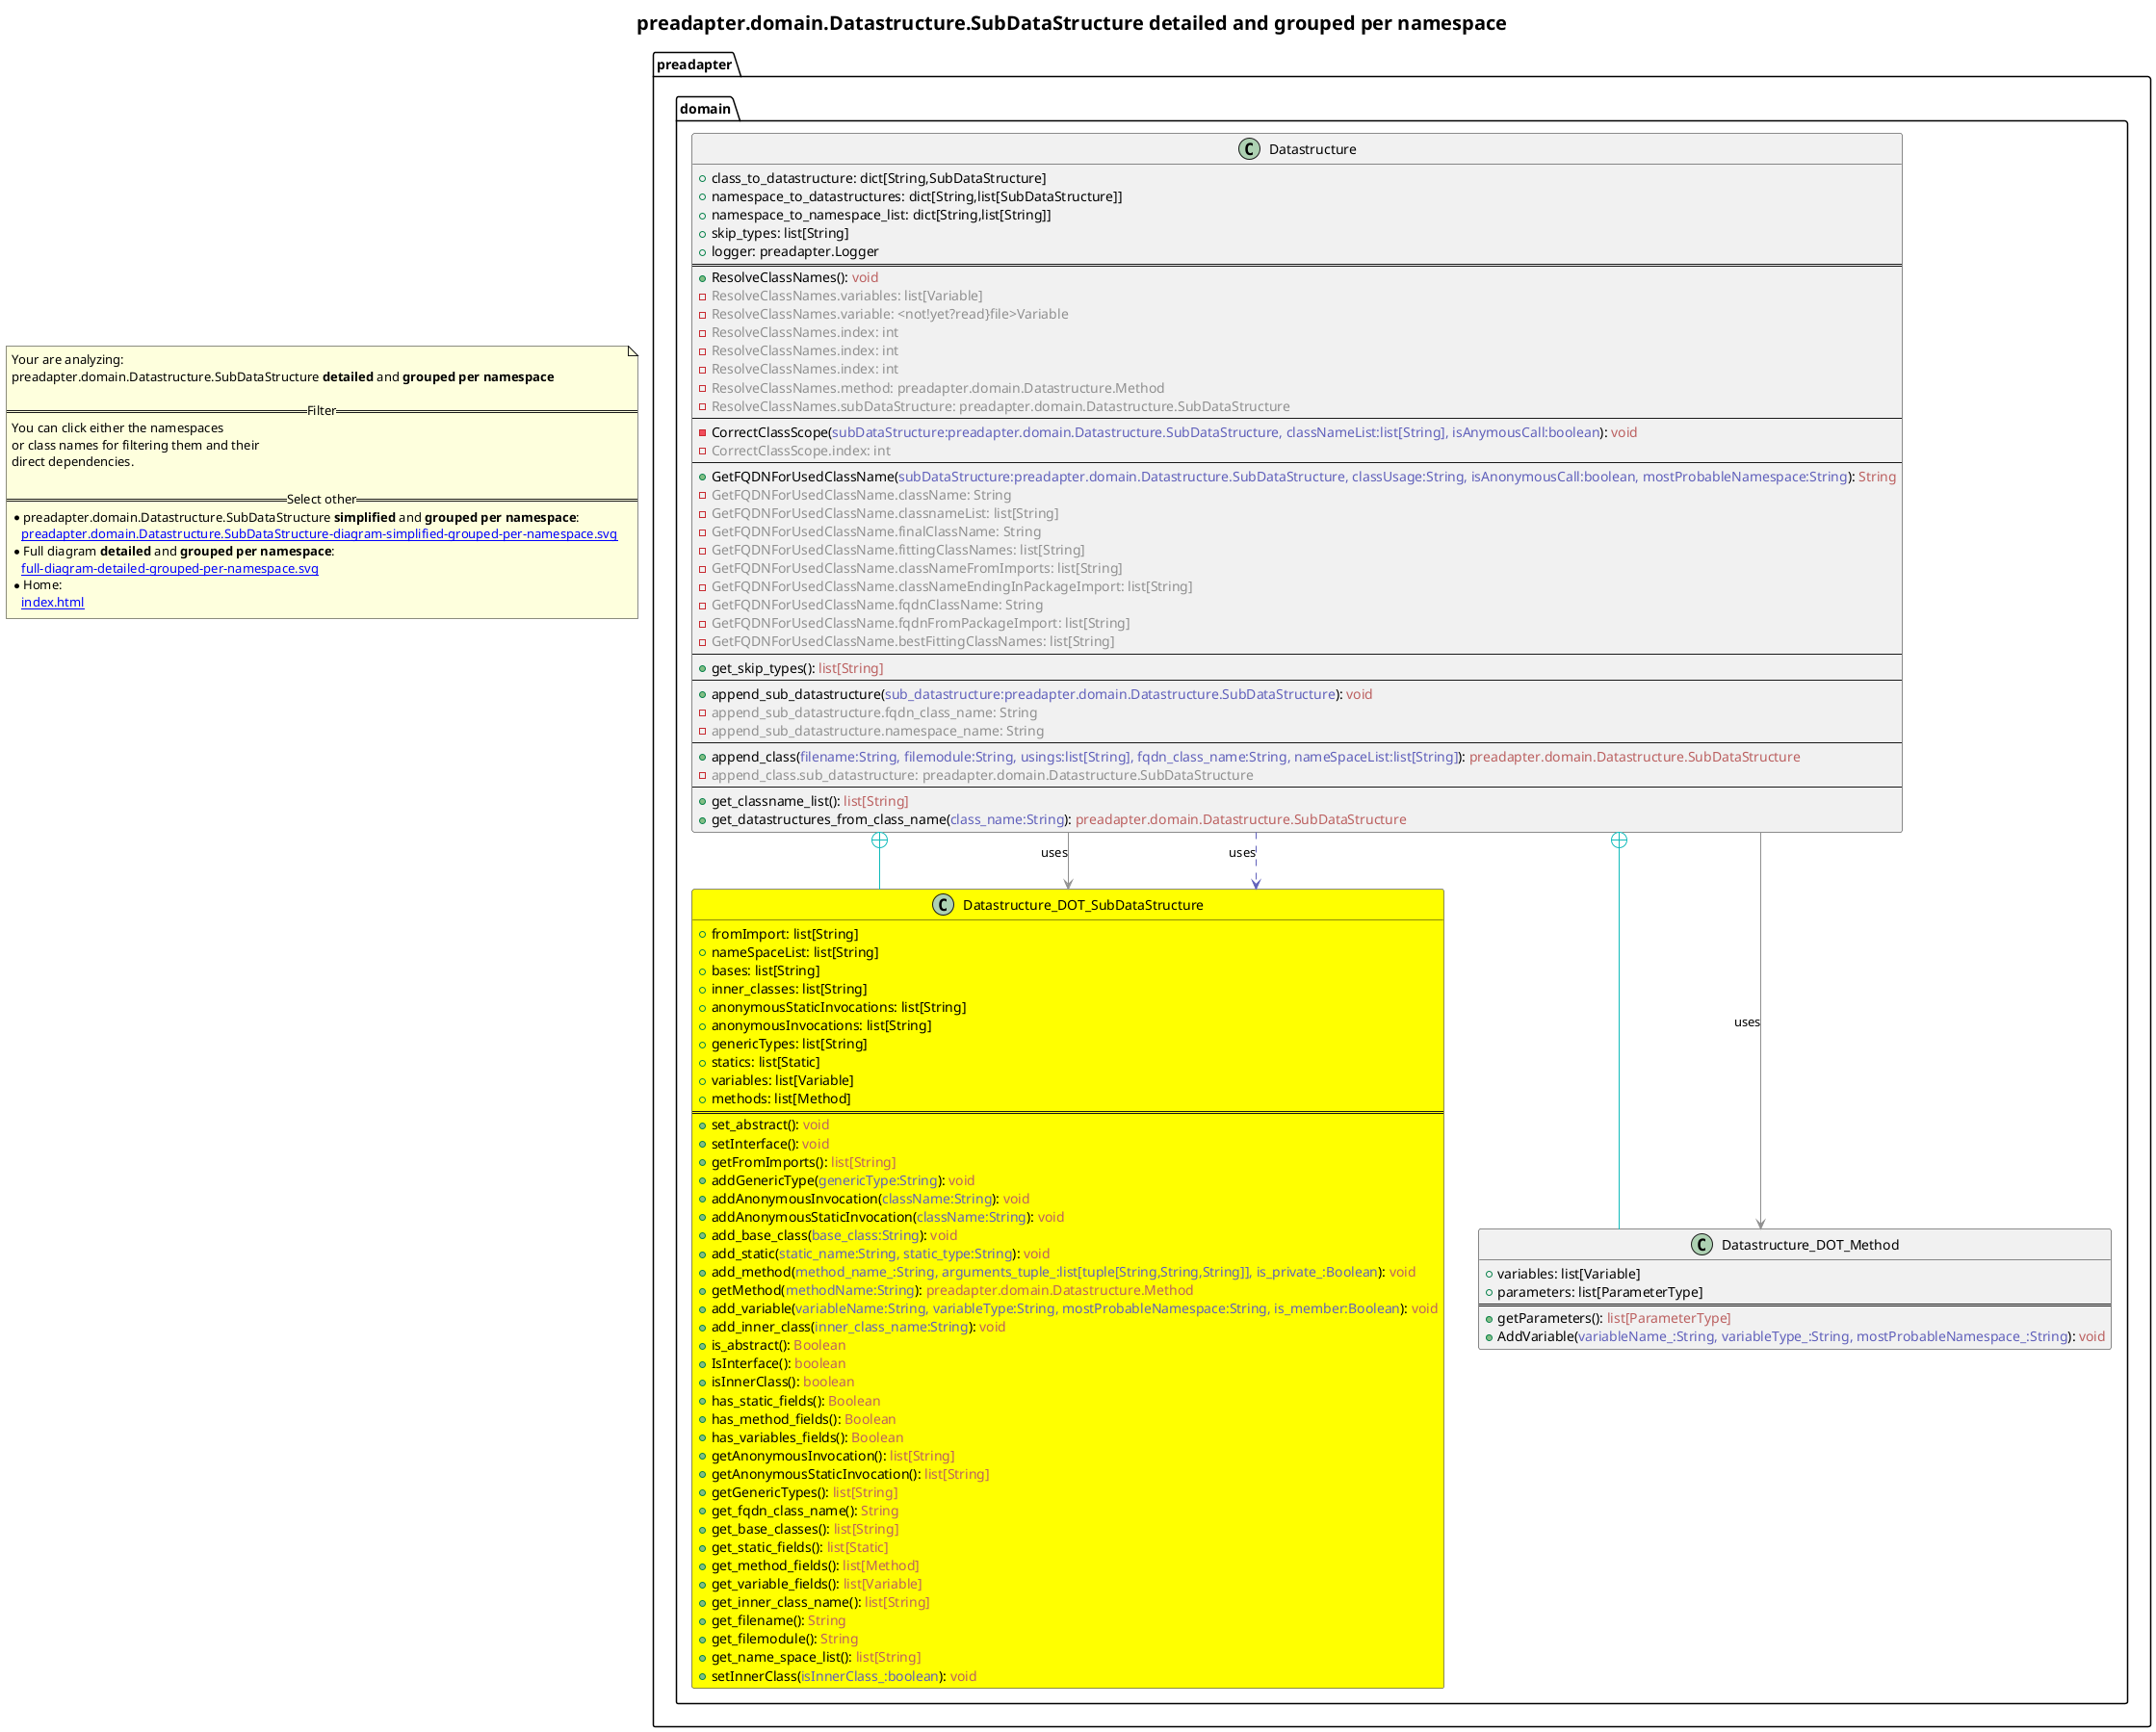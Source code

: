 @startuml
skinparam linetype ortho
title <size:20>preadapter.domain.Datastructure.SubDataStructure **detailed** and **grouped per namespace**</size>
note "Your are analyzing:\npreadapter.domain.Datastructure.SubDataStructure **detailed** and **grouped per namespace**\n\n==Filter==\nYou can click either the namespaces \nor class names for filtering them and their\ndirect dependencies.\n\n==Select other==\n* preadapter.domain.Datastructure.SubDataStructure **simplified** and **grouped per namespace**:\n   [[preadapter.domain.Datastructure.SubDataStructure-diagram-simplified-grouped-per-namespace.svg]]\n* Full diagram **detailed** and **grouped per namespace**:\n   [[full-diagram-detailed-grouped-per-namespace.svg]]\n* Home:\n   [[index.html]]" as FloatingNote
namespace preadapter [[preadapter-diagram-detailed-grouped-per-namespace.svg]] {
namespace preadapter.domain [[preadapter.domain-diagram-detailed-grouped-per-namespace.svg]] {
  class preadapter.domain.Datastructure_DOT_SubDataStructure [[preadapter.domain.Datastructure.SubDataStructure-diagram-detailed-grouped-per-namespace.svg]] #yellow {
    + fromImport: list[String]
    + nameSpaceList: list[String]
    + bases: list[String]
    + inner_classes: list[String]
    + anonymousStaticInvocations: list[String]
    + anonymousInvocations: list[String]
    + genericTypes: list[String]
    + statics: list[Static]
    + variables: list[Variable]
    + methods: list[Method]
==
    + set_abstract(<font color="6060BB"></font>): <font color="BB6060">void</font>
    + setInterface(<font color="6060BB"></font>): <font color="BB6060">void</font>
    + getFromImports(<font color="6060BB"></font>): <font color="BB6060">list[String]</font>
    + addGenericType(<font color="6060BB">genericType:String</font>): <font color="BB6060">void</font>
    + addAnonymousInvocation(<font color="6060BB">className:String</font>): <font color="BB6060">void</font>
    + addAnonymousStaticInvocation(<font color="6060BB">className:String</font>): <font color="BB6060">void</font>
    + add_base_class(<font color="6060BB">base_class:String</font>): <font color="BB6060">void</font>
    + add_static(<font color="6060BB">static_name:String, static_type:String</font>): <font color="BB6060">void</font>
    + add_method(<font color="6060BB">method_name_:String, arguments_tuple_:list[tuple[String,String,String]], is_private_:Boolean</font>): <font color="BB6060">void</font>
    + getMethod(<font color="6060BB">methodName:String</font>): <font color="BB6060">preadapter.domain.Datastructure.Method</font>
    + add_variable(<font color="6060BB">variableName:String, variableType:String, mostProbableNamespace:String, is_member:Boolean</font>): <font color="BB6060">void</font>
    + add_inner_class(<font color="6060BB">inner_class_name:String</font>): <font color="BB6060">void</font>
    + is_abstract(<font color="6060BB"></font>): <font color="BB6060">Boolean</font>
    + IsInterface(<font color="6060BB"></font>): <font color="BB6060">boolean</font>
    + isInnerClass(<font color="6060BB"></font>): <font color="BB6060">boolean</font>
    + has_static_fields(<font color="6060BB"></font>): <font color="BB6060">Boolean</font>
    + has_method_fields(<font color="6060BB"></font>): <font color="BB6060">Boolean</font>
    + has_variables_fields(<font color="6060BB"></font>): <font color="BB6060">Boolean</font>
    + getAnonymousInvocation(<font color="6060BB"></font>): <font color="BB6060">list[String]</font>
    + getAnonymousStaticInvocation(<font color="6060BB"></font>): <font color="BB6060">list[String]</font>
    + getGenericTypes(<font color="6060BB"></font>): <font color="BB6060">list[String]</font>
    + get_fqdn_class_name(<font color="6060BB"></font>): <font color="BB6060">String</font>
    + get_base_classes(<font color="6060BB"></font>): <font color="BB6060">list[String]</font>
    + get_static_fields(<font color="6060BB"></font>): <font color="BB6060">list[Static]</font>
    + get_method_fields(<font color="6060BB"></font>): <font color="BB6060">list[Method]</font>
    + get_variable_fields(<font color="6060BB"></font>): <font color="BB6060">list[Variable]</font>
    + get_inner_class_name(<font color="6060BB"></font>): <font color="BB6060">list[String]</font>
    + get_filename(<font color="6060BB"></font>): <font color="BB6060">String</font>
    + get_filemodule(<font color="6060BB"></font>): <font color="BB6060">String</font>
    + get_name_space_list(<font color="6060BB"></font>): <font color="BB6060">list[String]</font>
    + setInnerClass(<font color="6060BB">isInnerClass_:boolean</font>): <font color="BB6060">void</font>
  }
  class preadapter.domain.Datastructure_DOT_Method [[preadapter.domain.Datastructure.Method-diagram-detailed-grouped-per-namespace.svg]]  {
    + variables: list[Variable]
    + parameters: list[ParameterType]
==
    + getParameters(<font color="6060BB"></font>): <font color="BB6060">list[ParameterType]</font>
    + AddVariable(<font color="6060BB">variableName_:String, variableType_:String, mostProbableNamespace_:String</font>): <font color="BB6060">void</font>
  }
  class preadapter.domain.Datastructure [[preadapter.domain.Datastructure-diagram-detailed-grouped-per-namespace.svg]]  {
    + class_to_datastructure: dict[String,SubDataStructure]
    + namespace_to_datastructures: dict[String,list[SubDataStructure]]
    + namespace_to_namespace_list: dict[String,list[String]]
    + skip_types: list[String]
    + logger: preadapter.Logger
==
    + ResolveClassNames(<font color="6060BB"></font>): <font color="BB6060">void</font>
    - <font color="909090">ResolveClassNames.variables: list[Variable]</font>
    - <font color="909090">ResolveClassNames.variable: <not!yet?read}file>Variable</font>
    - <font color="909090">ResolveClassNames.index: int</font>
    - <font color="909090">ResolveClassNames.index: int</font>
    - <font color="909090">ResolveClassNames.index: int</font>
    - <font color="909090">ResolveClassNames.method: preadapter.domain.Datastructure.Method</font>
    - <font color="909090">ResolveClassNames.subDataStructure: preadapter.domain.Datastructure.SubDataStructure</font>
--
    - CorrectClassScope(<font color="6060BB">subDataStructure:preadapter.domain.Datastructure.SubDataStructure, classNameList:list[String], isAnymousCall:boolean</font>): <font color="BB6060">void</font>
    - <font color="909090">CorrectClassScope.index: int</font>
--
    + GetFQDNForUsedClassName(<font color="6060BB">subDataStructure:preadapter.domain.Datastructure.SubDataStructure, classUsage:String, isAnonymousCall:boolean, mostProbableNamespace:String</font>): <font color="BB6060">String</font>
    - <font color="909090">GetFQDNForUsedClassName.className: String</font>
    - <font color="909090">GetFQDNForUsedClassName.classnameList: list[String]</font>
    - <font color="909090">GetFQDNForUsedClassName.finalClassName: String</font>
    - <font color="909090">GetFQDNForUsedClassName.fittingClassNames: list[String]</font>
    - <font color="909090">GetFQDNForUsedClassName.classNameFromImports: list[String]</font>
    - <font color="909090">GetFQDNForUsedClassName.classNameEndingInPackageImport: list[String]</font>
    - <font color="909090">GetFQDNForUsedClassName.fqdnClassName: String</font>
    - <font color="909090">GetFQDNForUsedClassName.fqdnFromPackageImport: list[String]</font>
    - <font color="909090">GetFQDNForUsedClassName.bestFittingClassNames: list[String]</font>
--
    + get_skip_types(<font color="6060BB"></font>): <font color="BB6060">list[String]</font>
--
    + append_sub_datastructure(<font color="6060BB">sub_datastructure:preadapter.domain.Datastructure.SubDataStructure</font>): <font color="BB6060">void</font>
    - <font color="909090">append_sub_datastructure.fqdn_class_name: String</font>
    - <font color="909090">append_sub_datastructure.namespace_name: String</font>
--
    + append_class(<font color="6060BB">filename:String, filemodule:String, usings:list[String], fqdn_class_name:String, nameSpaceList:list[String]</font>): <font color="BB6060">preadapter.domain.Datastructure.SubDataStructure</font>
    - <font color="909090">append_class.sub_datastructure: preadapter.domain.Datastructure.SubDataStructure</font>
--
    + get_classname_list(<font color="6060BB"></font>): <font color="BB6060">list[String]</font>
    + get_datastructures_from_class_name(<font color="6060BB">class_name:String</font>): <font color="BB6060">preadapter.domain.Datastructure.SubDataStructure</font>
  }
'Compared namespace preadapter.domain [[preadapter.domain-diagram-detailed-grouped-per-namespace.svg]] { with last element of   }
' Closing all previous_sub_namespace_list namespace None because file analysis is finished.
' Closing namespace domain
}
' Closing namespace preadapter
}
 ' *************************************** 
 ' *************************************** 
 ' *************************************** 
' Class relations extracted from namespace:
' preadapter.domain
preadapter.domain.Datastructure.SubDataStructure .[#6060BB].> preadapter.domain.Datastructure_DOT_Method  : uses 
preadapter.domain.Datastructure +-[#10BBBB]- preadapter.domain.Datastructure_DOT_Method 
preadapter.domain.Datastructure +-[#10BBBB]- preadapter.domain.Datastructure_DOT_SubDataStructure 
preadapter.domain.Datastructure -[#909090]-> preadapter.domain.Datastructure_DOT_Method  : uses 
preadapter.domain.Datastructure -[#909090]-> preadapter.domain.Datastructure_DOT_SubDataStructure  : uses 
preadapter.domain.Datastructure .[#6060BB].> preadapter.domain.Datastructure_DOT_SubDataStructure  : uses 
@enduml